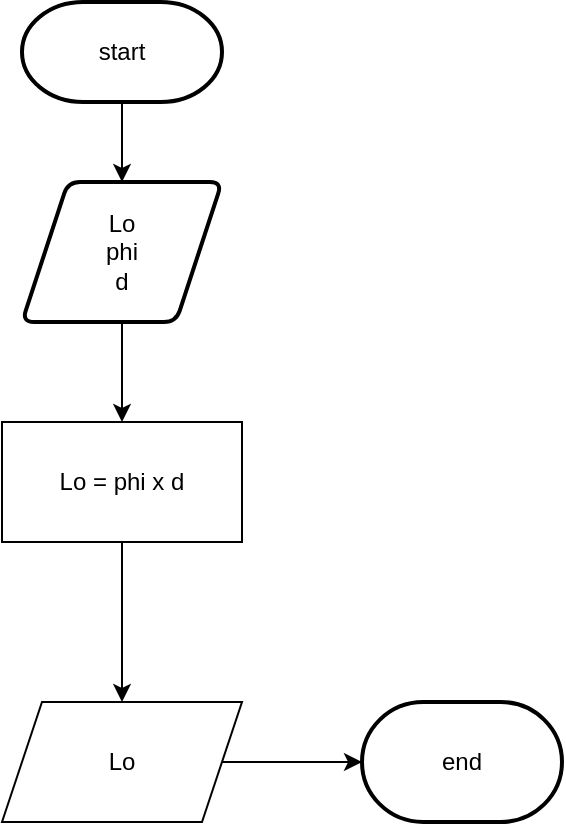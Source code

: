 <mxfile version="22.0.4" type="github">
  <diagram name="Page-1" id="v8c_9xYw-z0RX0Iw3M79">
    <mxGraphModel dx="880" dy="425" grid="1" gridSize="10" guides="1" tooltips="1" connect="1" arrows="1" fold="1" page="1" pageScale="1" pageWidth="850" pageHeight="1100" math="0" shadow="0">
      <root>
        <mxCell id="0" />
        <mxCell id="1" parent="0" />
        <mxCell id="oxZ3vYJt4lhgS68efAF7-2" style="edgeStyle=orthogonalEdgeStyle;rounded=0;orthogonalLoop=1;jettySize=auto;html=1;exitX=0.5;exitY=1;exitDx=0;exitDy=0;exitPerimeter=0;" edge="1" parent="1" source="oxZ3vYJt4lhgS68efAF7-1">
          <mxGeometry relative="1" as="geometry">
            <mxPoint x="400" y="170" as="targetPoint" />
          </mxGeometry>
        </mxCell>
        <mxCell id="oxZ3vYJt4lhgS68efAF7-1" value="start" style="strokeWidth=2;html=1;shape=mxgraph.flowchart.terminator;whiteSpace=wrap;" vertex="1" parent="1">
          <mxGeometry x="350" y="80" width="100" height="50" as="geometry" />
        </mxCell>
        <mxCell id="oxZ3vYJt4lhgS68efAF7-18" value="" style="edgeStyle=orthogonalEdgeStyle;rounded=0;orthogonalLoop=1;jettySize=auto;html=1;" edge="1" parent="1" source="oxZ3vYJt4lhgS68efAF7-12" target="oxZ3vYJt4lhgS68efAF7-17">
          <mxGeometry relative="1" as="geometry" />
        </mxCell>
        <mxCell id="oxZ3vYJt4lhgS68efAF7-12" value="&lt;div&gt;Lo&lt;/div&gt;&lt;div&gt;phi&lt;/div&gt;&lt;div&gt;d&lt;br&gt;&lt;/div&gt;" style="shape=parallelogram;html=1;strokeWidth=2;perimeter=parallelogramPerimeter;whiteSpace=wrap;rounded=1;arcSize=12;size=0.23;" vertex="1" parent="1">
          <mxGeometry x="350" y="170" width="100" height="70" as="geometry" />
        </mxCell>
        <mxCell id="oxZ3vYJt4lhgS68efAF7-20" value="" style="edgeStyle=orthogonalEdgeStyle;rounded=0;orthogonalLoop=1;jettySize=auto;html=1;" edge="1" parent="1" source="oxZ3vYJt4lhgS68efAF7-17" target="oxZ3vYJt4lhgS68efAF7-19">
          <mxGeometry relative="1" as="geometry" />
        </mxCell>
        <mxCell id="oxZ3vYJt4lhgS68efAF7-17" value="Lo = phi x d" style="rounded=0;whiteSpace=wrap;html=1;" vertex="1" parent="1">
          <mxGeometry x="340" y="290" width="120" height="60" as="geometry" />
        </mxCell>
        <mxCell id="oxZ3vYJt4lhgS68efAF7-22" value="" style="edgeStyle=orthogonalEdgeStyle;rounded=0;orthogonalLoop=1;jettySize=auto;html=1;" edge="1" parent="1" source="oxZ3vYJt4lhgS68efAF7-19" target="oxZ3vYJt4lhgS68efAF7-21">
          <mxGeometry relative="1" as="geometry" />
        </mxCell>
        <mxCell id="oxZ3vYJt4lhgS68efAF7-19" value="Lo" style="shape=parallelogram;perimeter=parallelogramPerimeter;whiteSpace=wrap;html=1;fixedSize=1;rounded=0;" vertex="1" parent="1">
          <mxGeometry x="340" y="430" width="120" height="60" as="geometry" />
        </mxCell>
        <mxCell id="oxZ3vYJt4lhgS68efAF7-21" value="end" style="strokeWidth=2;html=1;shape=mxgraph.flowchart.terminator;whiteSpace=wrap;" vertex="1" parent="1">
          <mxGeometry x="520" y="430" width="100" height="60" as="geometry" />
        </mxCell>
      </root>
    </mxGraphModel>
  </diagram>
</mxfile>
